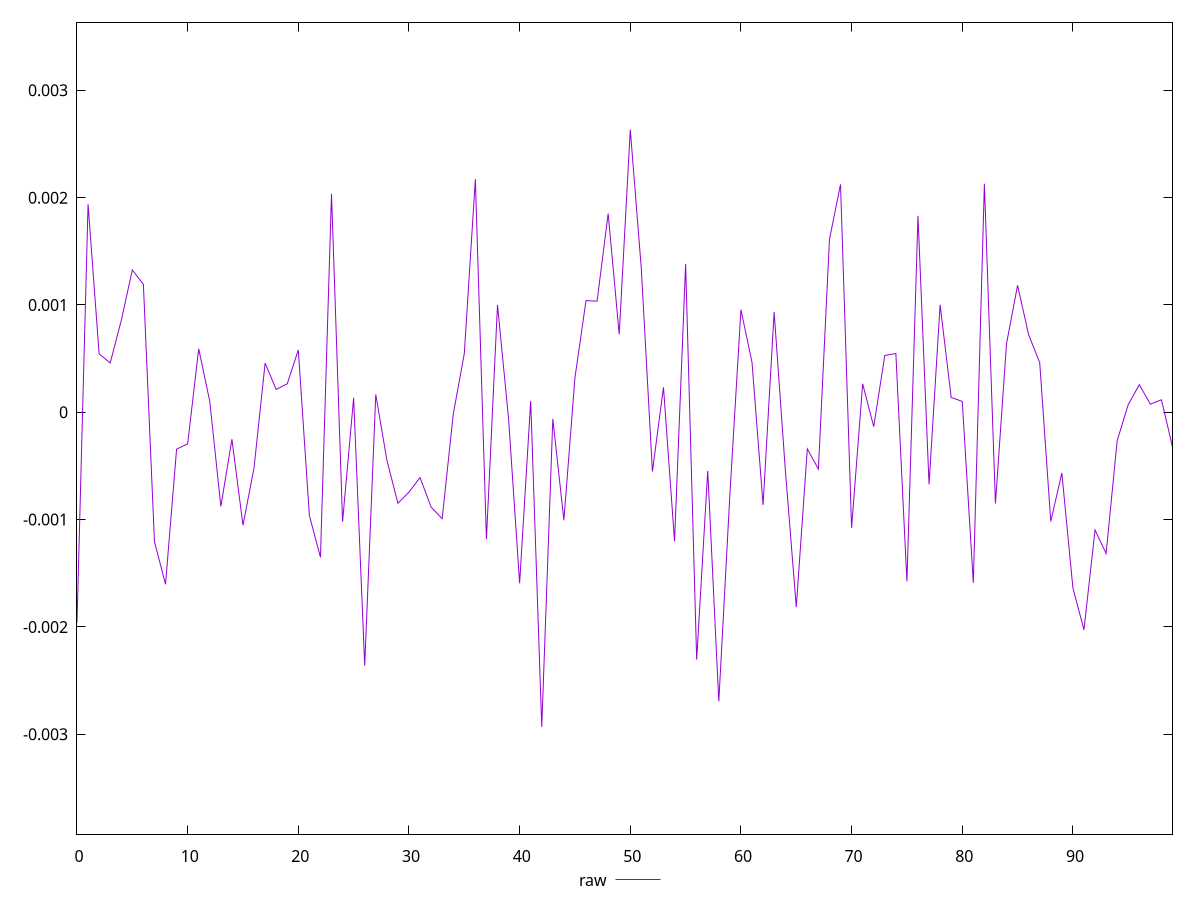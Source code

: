 reset

$raw <<EOF
0 -0.001960539408014053
1 0.00193878919109619
2 0.0005442868176923849
3 0.0004596116013647589
4 0.0008563114233487817
5 0.0013264042973896825
6 0.0011922033317577918
7 -0.0012056278902495634
8 -0.0016028425397679154
9 -0.0003436273510207176
10 -0.0002941605427006609
11 0.0005914849111830151
12 0.00010026934550297021
13 -0.0008777459665966518
14 -0.0002507898554945206
15 -0.0010527291998761814
16 -0.000516365790740957
17 0.00045755558997607695
18 0.00021290594800057146
19 0.0002654874577900307
20 0.0005807734935497996
21 -0.0009620116908615784
22 -0.0013510938582968134
23 0.0020365813736056377
24 -0.0010191081709109337
25 0.00013454050056851282
26 -0.002360239439630454
27 0.00016622371822629908
28 -0.00044388041428452803
29 -0.0008476912052398744
30 -0.0007446539808565554
31 -0.0006074642208317971
32 -0.00088363048256894
33 -0.0009915430040583712
34 -0.000019439396427814276
35 0.0005467493975426011
36 0.0021724018002873603
37 -0.0011819753128013007
38 0.0010007963272112474
39 -0.00005811317753630526
40 -0.0015936699079916897
41 0.00010600335197099697
42 -0.002930943541479057
43 -0.00006154816402073642
44 -0.0010062122676751334
45 0.00032277705844715413
46 0.0010408301977732843
47 0.0010351086468695177
48 0.0018515658849577118
49 0.0007267402780972211
50 0.0026341180000870167
51 0.0013336390791777234
52 -0.0005522940623429218
53 0.0002326354934857135
54 -0.0012018442543587054
55 0.0013809722014663768
56 -0.0023046656284136015
57 -0.0005461126477297938
58 -0.0026937434030549013
59 -0.0007686618198342519
60 0.0009561919876763036
61 0.00046600134607511167
62 -0.000863942385844741
63 0.0009338767132168031
64 -0.0005212822035838799
65 -0.0018150637909709155
66 -0.00034121523483297806
67 -0.0005292610631707084
68 0.0016119305461121838
69 0.00212377435745599
70 -0.0010771621982855375
71 0.00026530621578589613
72 -0.0001335228095230621
73 0.0005291210545037952
74 0.0005475626212009943
75 -0.0015764835390982119
76 0.0018308460638798757
77 -0.0006717691436780309
78 0.0010016833504215112
79 0.00013817799648233338
80 0.00010136267202097651
81 -0.0015885248522947944
82 0.002129904120206264
83 -0.0008493456699854976
84 0.0006392681220835153
85 0.0011827198540584722
86 0.0007222368812011171
87 0.00046314346995975195
88 -0.0010166859079068977
89 -0.0005654685581651653
90 -0.001636620714995107
91 -0.002027060625652021
92 -0.0010966520629952848
93 -0.0013163322703035234
94 -0.0002649559268965795
95 0.00007215705623057028
96 0.00025729440188533326
97 0.00007557438054304599
98 0.00011666378697824335
99 -0.00032410473836822813
EOF

set key outside below
set xrange [0:99]
set yrange [-0.003930943541479057:0.0036341180000870167]
set trange [-0.003930943541479057:0.0036341180000870167]
set terminal svg size 640, 500 enhanced background rgb 'white'
set output "report_00013_2021-02-09T12-04-24.940Z/meta/pScore-difference/samples/pages+cached+noadtech+nomedia/raw/values.svg"

plot $raw title "raw" with line

reset
